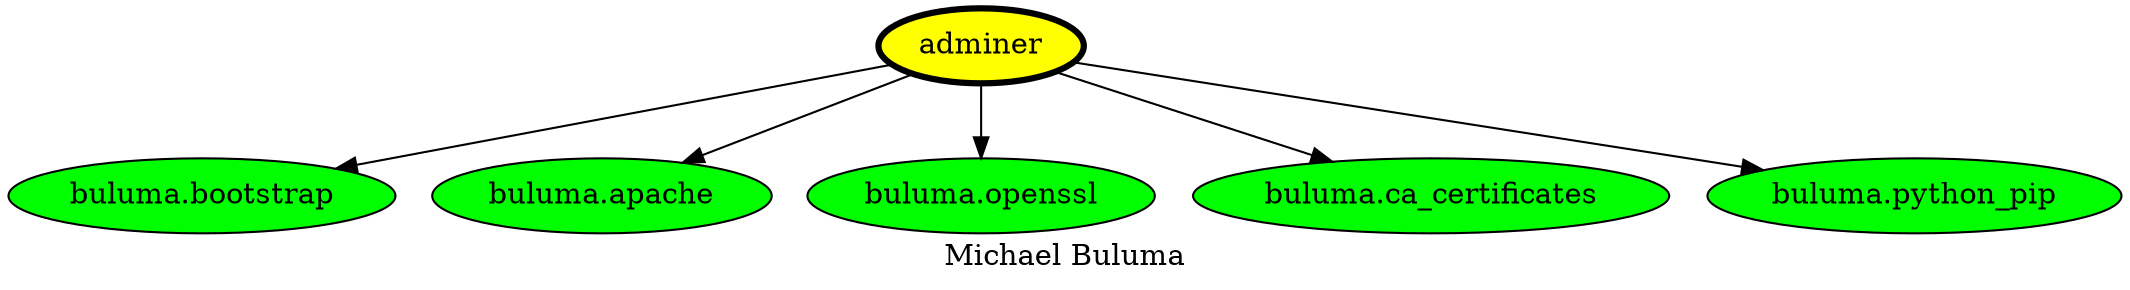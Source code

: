 digraph PhiloDilemma {
  label = "Michael Buluma" ;
  overlap=false
  {
    "adminer" [fillcolor=yellow style=filled penwidth=3]
    "buluma.bootstrap" [fillcolor=green style=filled]
    "buluma.apache" [fillcolor=green style=filled]
    "buluma.openssl" [fillcolor=green style=filled]
    "buluma.ca_certificates" [fillcolor=green style=filled]
    "buluma.python_pip" [fillcolor=green style=filled]
  }
  "adminer" -> "buluma.bootstrap"
  "adminer" -> "buluma.apache"
  "adminer" -> "buluma.openssl"
  "adminer" -> "buluma.ca_certificates"
  "adminer" -> "buluma.python_pip"
}
